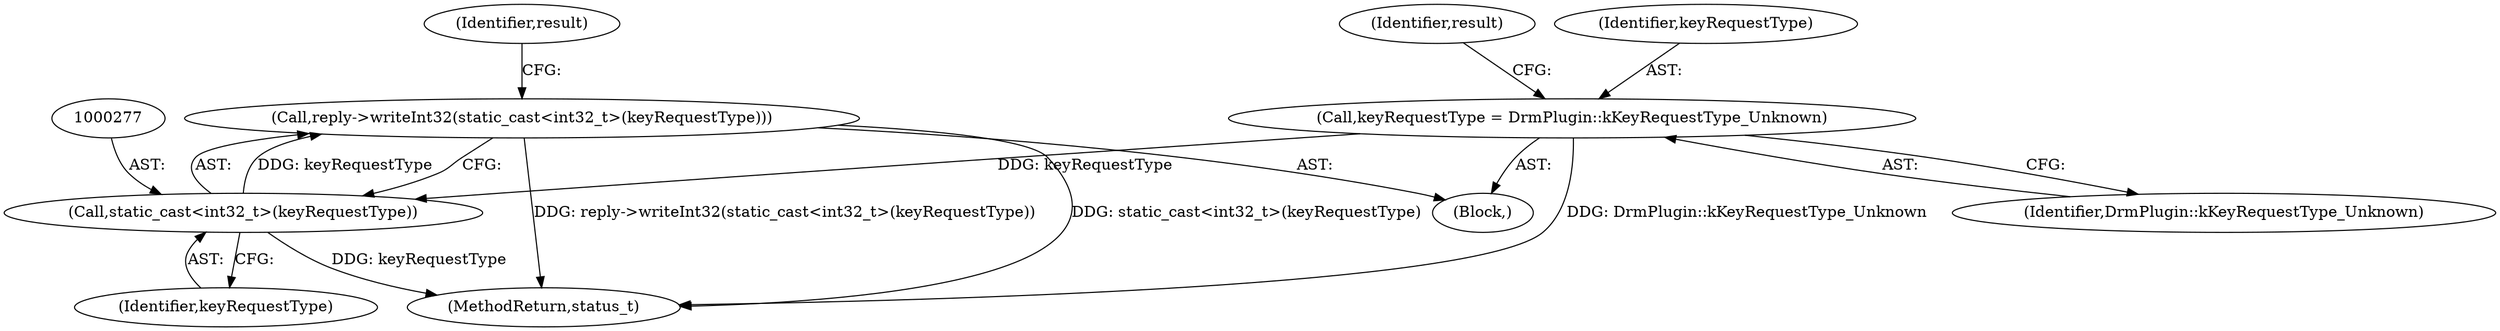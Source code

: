digraph "0_Android_5a856f2092f7086aa0fea9ae06b9255befcdcd34@API" {
"1000275" [label="(Call,reply->writeInt32(static_cast<int32_t>(keyRequestType)))"];
"1000276" [label="(Call,static_cast<int32_t>(keyRequestType))"];
"1000254" [label="(Call,keyRequestType = DrmPlugin::kKeyRequestType_Unknown)"];
"1000275" [label="(Call,reply->writeInt32(static_cast<int32_t>(keyRequestType)))"];
"1000255" [label="(Identifier,keyRequestType)"];
"1000278" [label="(Identifier,keyRequestType)"];
"1000901" [label="(MethodReturn,status_t)"];
"1000254" [label="(Call,keyRequestType = DrmPlugin::kKeyRequestType_Unknown)"];
"1000201" [label="(Block,)"];
"1000280" [label="(Identifier,result)"];
"1000256" [label="(Identifier,DrmPlugin::kKeyRequestType_Unknown)"];
"1000259" [label="(Identifier,result)"];
"1000276" [label="(Call,static_cast<int32_t>(keyRequestType))"];
"1000275" -> "1000201"  [label="AST: "];
"1000275" -> "1000276"  [label="CFG: "];
"1000276" -> "1000275"  [label="AST: "];
"1000280" -> "1000275"  [label="CFG: "];
"1000275" -> "1000901"  [label="DDG: reply->writeInt32(static_cast<int32_t>(keyRequestType))"];
"1000275" -> "1000901"  [label="DDG: static_cast<int32_t>(keyRequestType)"];
"1000276" -> "1000275"  [label="DDG: keyRequestType"];
"1000276" -> "1000278"  [label="CFG: "];
"1000277" -> "1000276"  [label="AST: "];
"1000278" -> "1000276"  [label="AST: "];
"1000276" -> "1000901"  [label="DDG: keyRequestType"];
"1000254" -> "1000276"  [label="DDG: keyRequestType"];
"1000254" -> "1000201"  [label="AST: "];
"1000254" -> "1000256"  [label="CFG: "];
"1000255" -> "1000254"  [label="AST: "];
"1000256" -> "1000254"  [label="AST: "];
"1000259" -> "1000254"  [label="CFG: "];
"1000254" -> "1000901"  [label="DDG: DrmPlugin::kKeyRequestType_Unknown"];
}
